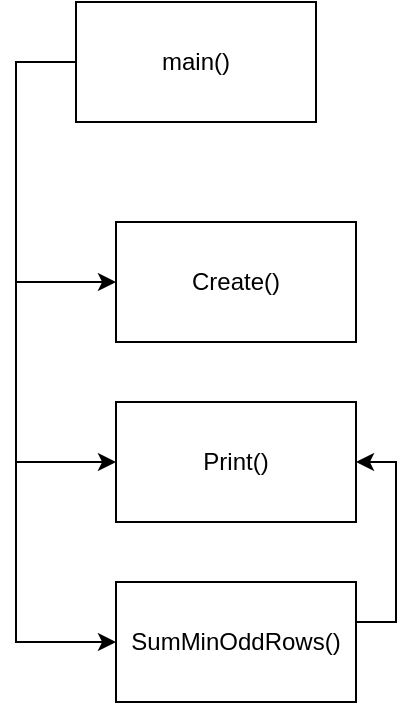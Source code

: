 <mxfile version="24.8.4">
  <diagram name="Сторінка-1" id="5qVl-15lLxNtApDKZjF5">
    <mxGraphModel dx="1050" dy="522" grid="1" gridSize="10" guides="1" tooltips="1" connect="1" arrows="1" fold="1" page="1" pageScale="1" pageWidth="827" pageHeight="1169" math="0" shadow="0">
      <root>
        <mxCell id="0" />
        <mxCell id="1" parent="0" />
        <mxCell id="1xoPk0Q--uf_p6SM9Fqh-3" style="edgeStyle=orthogonalEdgeStyle;rounded=0;orthogonalLoop=1;jettySize=auto;html=1;entryX=0;entryY=0.5;entryDx=0;entryDy=0;" edge="1" parent="1" source="1xoPk0Q--uf_p6SM9Fqh-1" target="1xoPk0Q--uf_p6SM9Fqh-2">
          <mxGeometry relative="1" as="geometry">
            <Array as="points">
              <mxPoint x="330" y="60" />
              <mxPoint x="330" y="170" />
            </Array>
          </mxGeometry>
        </mxCell>
        <mxCell id="1xoPk0Q--uf_p6SM9Fqh-5" style="edgeStyle=orthogonalEdgeStyle;rounded=0;orthogonalLoop=1;jettySize=auto;html=1;entryX=0;entryY=0.5;entryDx=0;entryDy=0;" edge="1" parent="1" source="1xoPk0Q--uf_p6SM9Fqh-1" target="1xoPk0Q--uf_p6SM9Fqh-4">
          <mxGeometry relative="1" as="geometry">
            <Array as="points">
              <mxPoint x="330" y="60" />
              <mxPoint x="330" y="260" />
            </Array>
          </mxGeometry>
        </mxCell>
        <mxCell id="1xoPk0Q--uf_p6SM9Fqh-1" value="main()" style="rounded=0;whiteSpace=wrap;html=1;" vertex="1" parent="1">
          <mxGeometry x="360" y="30" width="120" height="60" as="geometry" />
        </mxCell>
        <mxCell id="1xoPk0Q--uf_p6SM9Fqh-2" value="Create()" style="rounded=0;whiteSpace=wrap;html=1;" vertex="1" parent="1">
          <mxGeometry x="380" y="140" width="120" height="60" as="geometry" />
        </mxCell>
        <mxCell id="1xoPk0Q--uf_p6SM9Fqh-4" value="Print()" style="rounded=0;whiteSpace=wrap;html=1;" vertex="1" parent="1">
          <mxGeometry x="380" y="230" width="120" height="60" as="geometry" />
        </mxCell>
        <mxCell id="1xoPk0Q--uf_p6SM9Fqh-8" style="edgeStyle=orthogonalEdgeStyle;rounded=0;orthogonalLoop=1;jettySize=auto;html=1;entryX=1;entryY=0.5;entryDx=0;entryDy=0;" edge="1" parent="1" source="1xoPk0Q--uf_p6SM9Fqh-6" target="1xoPk0Q--uf_p6SM9Fqh-4">
          <mxGeometry relative="1" as="geometry">
            <Array as="points">
              <mxPoint x="520" y="340" />
              <mxPoint x="520" y="260" />
            </Array>
          </mxGeometry>
        </mxCell>
        <mxCell id="1xoPk0Q--uf_p6SM9Fqh-6" value="SumMinOddRows()" style="rounded=0;whiteSpace=wrap;html=1;" vertex="1" parent="1">
          <mxGeometry x="380" y="320" width="120" height="60" as="geometry" />
        </mxCell>
        <mxCell id="1xoPk0Q--uf_p6SM9Fqh-7" style="edgeStyle=orthogonalEdgeStyle;rounded=0;orthogonalLoop=1;jettySize=auto;html=1;entryX=0;entryY=0.5;entryDx=0;entryDy=0;exitX=0;exitY=0.5;exitDx=0;exitDy=0;" edge="1" parent="1" source="1xoPk0Q--uf_p6SM9Fqh-1">
          <mxGeometry relative="1" as="geometry">
            <mxPoint x="360" y="150" as="sourcePoint" />
            <mxPoint x="380" y="350" as="targetPoint" />
            <Array as="points">
              <mxPoint x="330" y="60" />
              <mxPoint x="330" y="350" />
            </Array>
          </mxGeometry>
        </mxCell>
      </root>
    </mxGraphModel>
  </diagram>
</mxfile>
